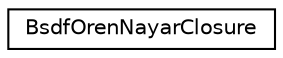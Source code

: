 digraph G
{
  edge [fontname="Helvetica",fontsize="10",labelfontname="Helvetica",labelfontsize="10"];
  node [fontname="Helvetica",fontsize="10",shape=record];
  rankdir=LR;
  Node1 [label="BsdfOrenNayarClosure",height=0.2,width=0.4,color="black", fillcolor="white", style="filled",URL="$d0/d2f/structBsdfOrenNayarClosure.html"];
}
